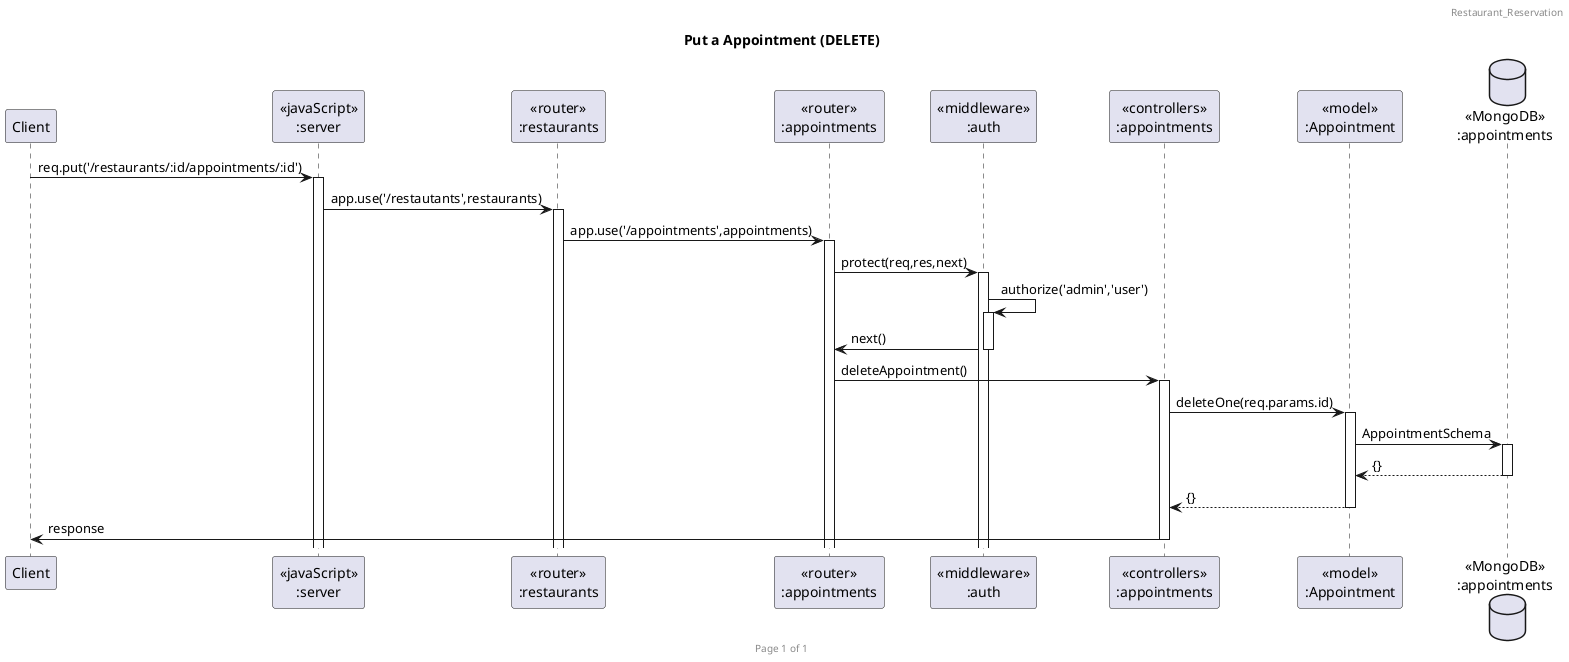 @startuml Appointment (DELETE)

header Restaurant_Reservation
footer Page %page% of %lastpage%
title "Put a Appointment (DELETE)"

participant "Client" as client
participant "<<javaScript>>\n:server" as server
participant "<<router>>\n:restaurants" as routerRestaurants
participant "<<router>>\n:appointments" as routerAppointments
participant "<<middleware>>\n:auth" as middlewareAuth
participant "<<controllers>>\n:appointments" as controllersAppointments
participant "<<model>>\n:Appointment" as modelAppointment
database "<<MongoDB>>\n:appointments" as AppointmentsDatabase

client->server ++:req.put('/restaurants/:id/appointments/:id')
server->routerRestaurants ++:app.use('/restautants',restaurants)
routerRestaurants->routerAppointments ++:app.use('/appointments',appointments)
routerAppointments -> middlewareAuth ++:protect(req,res,next)
middlewareAuth -> middlewareAuth ++:authorize('admin','user')
middlewareAuth -> routerAppointments --: next()
routerAppointments-> controllersAppointments ++:deleteAppointment()
controllersAppointments->modelAppointment ++:deleteOne(req.params.id)
modelAppointment ->AppointmentsDatabase ++: AppointmentSchema
AppointmentsDatabase --> modelAppointment --: {}
modelAppointment-->controllersAppointments --:{}
controllersAppointments->client --:response

@enduml
